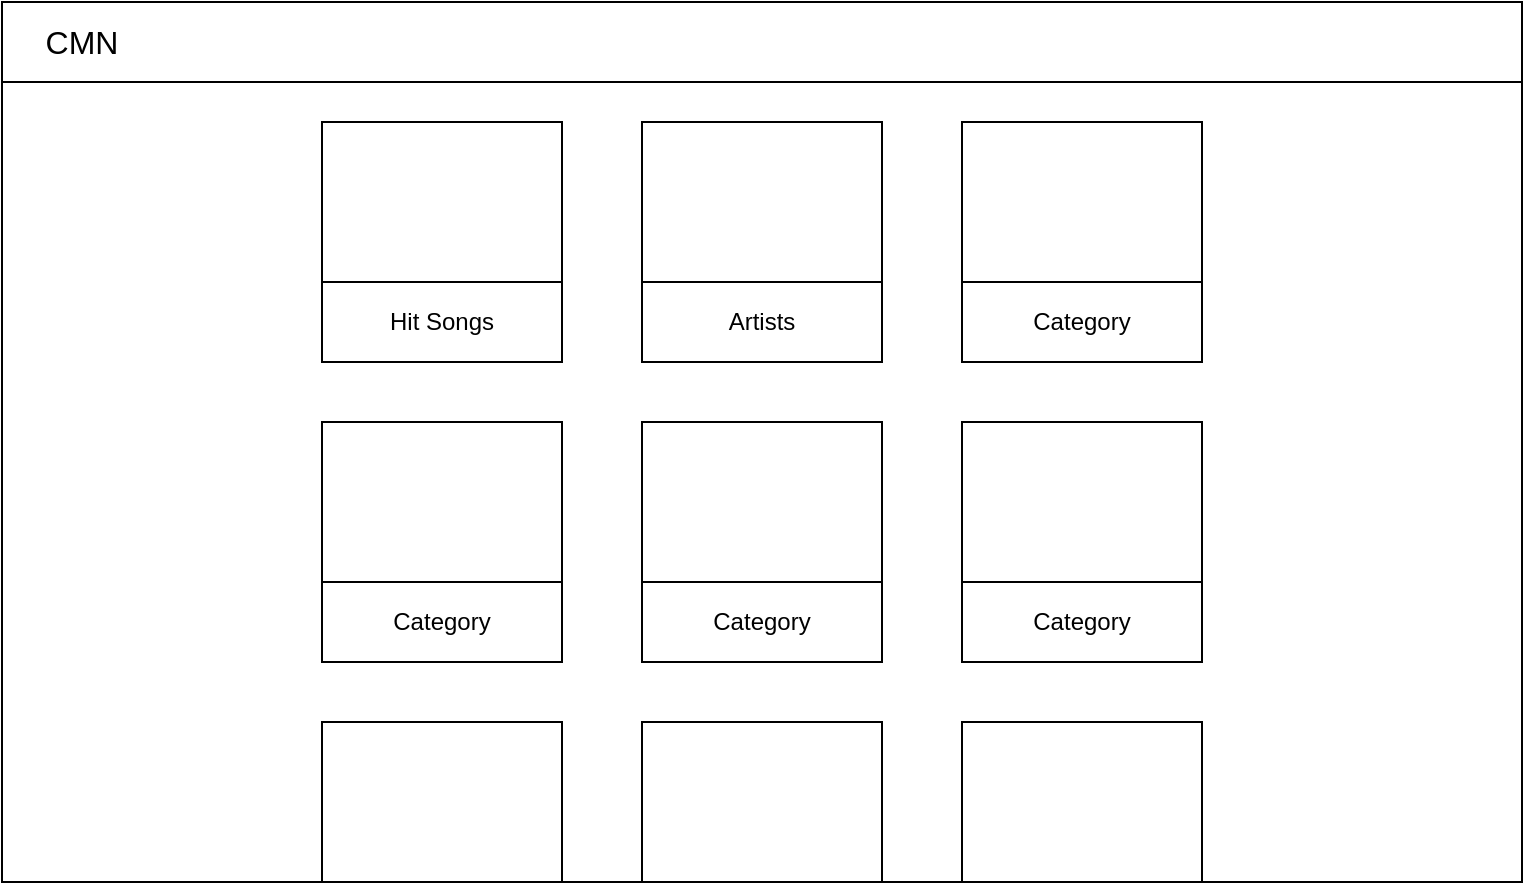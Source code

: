 <mxfile version="15.2.1" type="device"><diagram id="FpLfvGY2y6bisr2QhjPP" name="Page-1"><mxGraphModel dx="813" dy="516" grid="1" gridSize="10" guides="1" tooltips="1" connect="1" arrows="1" fold="1" page="1" pageScale="1" pageWidth="827" pageHeight="1169" math="0" shadow="0"><root><mxCell id="0"/><mxCell id="1" parent="0"/><mxCell id="VOAiiT4rFAhRIrcqMZqm-1" value="" style="rounded=0;whiteSpace=wrap;html=1;" parent="1" vertex="1"><mxGeometry x="40" y="40" width="760" height="440" as="geometry"/></mxCell><mxCell id="VOAiiT4rFAhRIrcqMZqm-2" value="" style="rounded=0;whiteSpace=wrap;html=1;" parent="1" vertex="1"><mxGeometry x="40" y="40" width="760" height="40" as="geometry"/></mxCell><mxCell id="VOAiiT4rFAhRIrcqMZqm-3" value="CMN" style="text;html=1;strokeColor=none;fillColor=none;align=center;verticalAlign=middle;whiteSpace=wrap;rounded=0;fontSize=16;" parent="1" vertex="1"><mxGeometry x="60" y="50" width="40" height="20" as="geometry"/></mxCell><mxCell id="wnXY8_ZhjkqCECzz8skH-8" value="" style="group" vertex="1" connectable="0" parent="1"><mxGeometry x="200" y="100" width="120" height="120" as="geometry"/></mxCell><mxCell id="wnXY8_ZhjkqCECzz8skH-2" value="" style="rounded=0;whiteSpace=wrap;html=1;" vertex="1" parent="wnXY8_ZhjkqCECzz8skH-8"><mxGeometry width="120" height="120" as="geometry"/></mxCell><mxCell id="wnXY8_ZhjkqCECzz8skH-3" value="" style="rounded=0;whiteSpace=wrap;html=1;" vertex="1" parent="wnXY8_ZhjkqCECzz8skH-8"><mxGeometry y="80" width="120" height="40" as="geometry"/></mxCell><mxCell id="wnXY8_ZhjkqCECzz8skH-4" value="Hit Songs" style="text;html=1;strokeColor=none;fillColor=none;align=center;verticalAlign=middle;whiteSpace=wrap;rounded=0;" vertex="1" parent="wnXY8_ZhjkqCECzz8skH-8"><mxGeometry x="10" y="90" width="100" height="20" as="geometry"/></mxCell><mxCell id="wnXY8_ZhjkqCECzz8skH-5" value="" style="shape=image;html=1;verticalAlign=top;verticalLabelPosition=bottom;labelBackgroundColor=#ffffff;imageAspect=0;aspect=fixed;image=https://cdn0.iconfinder.com/data/icons/set-app-incredibles/24/Image-01-128.png" vertex="1" parent="wnXY8_ZhjkqCECzz8skH-8"><mxGeometry x="45" y="30" width="30" height="30" as="geometry"/></mxCell><mxCell id="wnXY8_ZhjkqCECzz8skH-10" value="" style="group" vertex="1" connectable="0" parent="1"><mxGeometry x="200" y="250" width="120" height="120" as="geometry"/></mxCell><mxCell id="wnXY8_ZhjkqCECzz8skH-11" value="" style="rounded=0;whiteSpace=wrap;html=1;" vertex="1" parent="wnXY8_ZhjkqCECzz8skH-10"><mxGeometry width="120" height="120" as="geometry"/></mxCell><mxCell id="wnXY8_ZhjkqCECzz8skH-12" value="" style="rounded=0;whiteSpace=wrap;html=1;" vertex="1" parent="wnXY8_ZhjkqCECzz8skH-10"><mxGeometry y="80" width="120" height="40" as="geometry"/></mxCell><mxCell id="wnXY8_ZhjkqCECzz8skH-13" value="Category" style="text;html=1;strokeColor=none;fillColor=none;align=center;verticalAlign=middle;whiteSpace=wrap;rounded=0;" vertex="1" parent="wnXY8_ZhjkqCECzz8skH-10"><mxGeometry x="10" y="90" width="100" height="20" as="geometry"/></mxCell><mxCell id="wnXY8_ZhjkqCECzz8skH-14" value="" style="shape=image;html=1;verticalAlign=top;verticalLabelPosition=bottom;labelBackgroundColor=#ffffff;imageAspect=0;aspect=fixed;image=https://cdn0.iconfinder.com/data/icons/set-app-incredibles/24/Image-01-128.png" vertex="1" parent="wnXY8_ZhjkqCECzz8skH-10"><mxGeometry x="45" y="30" width="30" height="30" as="geometry"/></mxCell><mxCell id="wnXY8_ZhjkqCECzz8skH-15" value="" style="group" vertex="1" connectable="0" parent="1"><mxGeometry x="360" y="250" width="120" height="120" as="geometry"/></mxCell><mxCell id="wnXY8_ZhjkqCECzz8skH-16" value="" style="rounded=0;whiteSpace=wrap;html=1;" vertex="1" parent="wnXY8_ZhjkqCECzz8skH-15"><mxGeometry width="120" height="120" as="geometry"/></mxCell><mxCell id="wnXY8_ZhjkqCECzz8skH-17" value="" style="rounded=0;whiteSpace=wrap;html=1;" vertex="1" parent="wnXY8_ZhjkqCECzz8skH-15"><mxGeometry y="80" width="120" height="40" as="geometry"/></mxCell><mxCell id="wnXY8_ZhjkqCECzz8skH-18" value="Category" style="text;html=1;strokeColor=none;fillColor=none;align=center;verticalAlign=middle;whiteSpace=wrap;rounded=0;" vertex="1" parent="wnXY8_ZhjkqCECzz8skH-15"><mxGeometry x="10" y="90" width="100" height="20" as="geometry"/></mxCell><mxCell id="wnXY8_ZhjkqCECzz8skH-19" value="" style="shape=image;html=1;verticalAlign=top;verticalLabelPosition=bottom;labelBackgroundColor=#ffffff;imageAspect=0;aspect=fixed;image=https://cdn0.iconfinder.com/data/icons/set-app-incredibles/24/Image-01-128.png" vertex="1" parent="wnXY8_ZhjkqCECzz8skH-15"><mxGeometry x="45" y="30" width="30" height="30" as="geometry"/></mxCell><mxCell id="wnXY8_ZhjkqCECzz8skH-20" value="" style="group" vertex="1" connectable="0" parent="1"><mxGeometry x="360" y="100" width="120" height="120" as="geometry"/></mxCell><mxCell id="wnXY8_ZhjkqCECzz8skH-21" value="" style="rounded=0;whiteSpace=wrap;html=1;" vertex="1" parent="wnXY8_ZhjkqCECzz8skH-20"><mxGeometry width="120" height="120" as="geometry"/></mxCell><mxCell id="wnXY8_ZhjkqCECzz8skH-22" value="" style="rounded=0;whiteSpace=wrap;html=1;" vertex="1" parent="wnXY8_ZhjkqCECzz8skH-20"><mxGeometry y="80" width="120" height="40" as="geometry"/></mxCell><mxCell id="wnXY8_ZhjkqCECzz8skH-23" value="Artists" style="text;html=1;strokeColor=none;fillColor=none;align=center;verticalAlign=middle;whiteSpace=wrap;rounded=0;" vertex="1" parent="wnXY8_ZhjkqCECzz8skH-20"><mxGeometry x="10" y="90" width="100" height="20" as="geometry"/></mxCell><mxCell id="wnXY8_ZhjkqCECzz8skH-24" value="" style="shape=image;html=1;verticalAlign=top;verticalLabelPosition=bottom;labelBackgroundColor=#ffffff;imageAspect=0;aspect=fixed;image=https://cdn0.iconfinder.com/data/icons/set-app-incredibles/24/Image-01-128.png" vertex="1" parent="wnXY8_ZhjkqCECzz8skH-20"><mxGeometry x="45" y="30" width="30" height="30" as="geometry"/></mxCell><mxCell id="wnXY8_ZhjkqCECzz8skH-25" value="" style="group" vertex="1" connectable="0" parent="1"><mxGeometry x="520" y="100" width="120" height="120" as="geometry"/></mxCell><mxCell id="wnXY8_ZhjkqCECzz8skH-26" value="" style="rounded=0;whiteSpace=wrap;html=1;" vertex="1" parent="wnXY8_ZhjkqCECzz8skH-25"><mxGeometry width="120" height="120" as="geometry"/></mxCell><mxCell id="wnXY8_ZhjkqCECzz8skH-27" value="" style="rounded=0;whiteSpace=wrap;html=1;" vertex="1" parent="wnXY8_ZhjkqCECzz8skH-25"><mxGeometry y="80" width="120" height="40" as="geometry"/></mxCell><mxCell id="wnXY8_ZhjkqCECzz8skH-28" value="Category" style="text;html=1;strokeColor=none;fillColor=none;align=center;verticalAlign=middle;whiteSpace=wrap;rounded=0;" vertex="1" parent="wnXY8_ZhjkqCECzz8skH-25"><mxGeometry x="10" y="90" width="100" height="20" as="geometry"/></mxCell><mxCell id="wnXY8_ZhjkqCECzz8skH-29" value="" style="shape=image;html=1;verticalAlign=top;verticalLabelPosition=bottom;labelBackgroundColor=#ffffff;imageAspect=0;aspect=fixed;image=https://cdn0.iconfinder.com/data/icons/set-app-incredibles/24/Image-01-128.png" vertex="1" parent="wnXY8_ZhjkqCECzz8skH-25"><mxGeometry x="45" y="30" width="30" height="30" as="geometry"/></mxCell><mxCell id="wnXY8_ZhjkqCECzz8skH-30" value="" style="group" vertex="1" connectable="0" parent="1"><mxGeometry x="520" y="250" width="120" height="120" as="geometry"/></mxCell><mxCell id="wnXY8_ZhjkqCECzz8skH-31" value="" style="rounded=0;whiteSpace=wrap;html=1;" vertex="1" parent="wnXY8_ZhjkqCECzz8skH-30"><mxGeometry width="120" height="120" as="geometry"/></mxCell><mxCell id="wnXY8_ZhjkqCECzz8skH-32" value="" style="rounded=0;whiteSpace=wrap;html=1;" vertex="1" parent="wnXY8_ZhjkqCECzz8skH-30"><mxGeometry y="80" width="120" height="40" as="geometry"/></mxCell><mxCell id="wnXY8_ZhjkqCECzz8skH-33" value="Category" style="text;html=1;strokeColor=none;fillColor=none;align=center;verticalAlign=middle;whiteSpace=wrap;rounded=0;" vertex="1" parent="wnXY8_ZhjkqCECzz8skH-30"><mxGeometry x="10" y="90" width="100" height="20" as="geometry"/></mxCell><mxCell id="wnXY8_ZhjkqCECzz8skH-34" value="" style="shape=image;html=1;verticalAlign=top;verticalLabelPosition=bottom;labelBackgroundColor=#ffffff;imageAspect=0;aspect=fixed;image=https://cdn0.iconfinder.com/data/icons/set-app-incredibles/24/Image-01-128.png" vertex="1" parent="wnXY8_ZhjkqCECzz8skH-30"><mxGeometry x="45" y="30" width="30" height="30" as="geometry"/></mxCell><mxCell id="wnXY8_ZhjkqCECzz8skH-35" value="" style="group" vertex="1" connectable="0" parent="1"><mxGeometry x="200" y="400" width="120" height="80" as="geometry"/></mxCell><mxCell id="wnXY8_ZhjkqCECzz8skH-36" value="" style="rounded=0;whiteSpace=wrap;html=1;fontStyle=4" vertex="1" parent="wnXY8_ZhjkqCECzz8skH-35"><mxGeometry width="120" height="80" as="geometry"/></mxCell><mxCell id="wnXY8_ZhjkqCECzz8skH-39" value="" style="shape=image;html=1;verticalAlign=top;verticalLabelPosition=bottom;labelBackgroundColor=#ffffff;imageAspect=0;aspect=fixed;image=https://cdn0.iconfinder.com/data/icons/set-app-incredibles/24/Image-01-128.png;fontStyle=4" vertex="1" parent="wnXY8_ZhjkqCECzz8skH-35"><mxGeometry x="45" y="25" width="30" height="30" as="geometry"/></mxCell><mxCell id="wnXY8_ZhjkqCECzz8skH-50" value="" style="group" vertex="1" connectable="0" parent="1"><mxGeometry x="360" y="400" width="120" height="80" as="geometry"/></mxCell><mxCell id="wnXY8_ZhjkqCECzz8skH-51" value="" style="rounded=0;whiteSpace=wrap;html=1;fontStyle=4" vertex="1" parent="wnXY8_ZhjkqCECzz8skH-50"><mxGeometry width="120" height="80" as="geometry"/></mxCell><mxCell id="wnXY8_ZhjkqCECzz8skH-52" value="" style="shape=image;html=1;verticalAlign=top;verticalLabelPosition=bottom;labelBackgroundColor=#ffffff;imageAspect=0;aspect=fixed;image=https://cdn0.iconfinder.com/data/icons/set-app-incredibles/24/Image-01-128.png;fontStyle=4" vertex="1" parent="wnXY8_ZhjkqCECzz8skH-50"><mxGeometry x="45" y="25" width="30" height="30" as="geometry"/></mxCell><mxCell id="wnXY8_ZhjkqCECzz8skH-53" value="" style="group" vertex="1" connectable="0" parent="1"><mxGeometry x="520" y="400" width="120" height="80" as="geometry"/></mxCell><mxCell id="wnXY8_ZhjkqCECzz8skH-54" value="" style="rounded=0;whiteSpace=wrap;html=1;fontStyle=4" vertex="1" parent="wnXY8_ZhjkqCECzz8skH-53"><mxGeometry width="120" height="80" as="geometry"/></mxCell><mxCell id="wnXY8_ZhjkqCECzz8skH-55" value="" style="shape=image;html=1;verticalAlign=top;verticalLabelPosition=bottom;labelBackgroundColor=#ffffff;imageAspect=0;aspect=fixed;image=https://cdn0.iconfinder.com/data/icons/set-app-incredibles/24/Image-01-128.png;fontStyle=4" vertex="1" parent="wnXY8_ZhjkqCECzz8skH-53"><mxGeometry x="45" y="25" width="30" height="30" as="geometry"/></mxCell></root></mxGraphModel></diagram></mxfile>